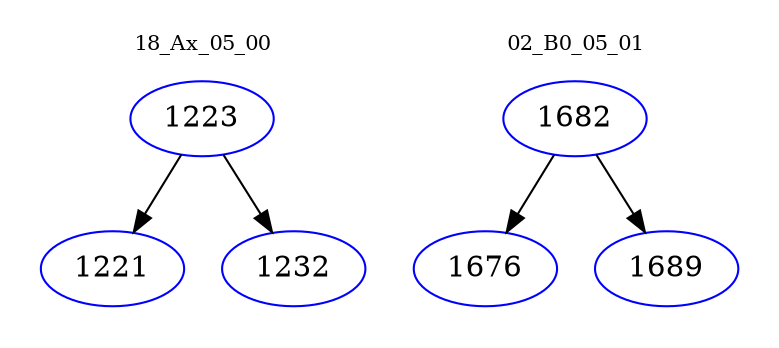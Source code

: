 digraph{
subgraph cluster_0 {
color = white
label = "18_Ax_05_00";
fontsize=10;
T0_1223 [label="1223", color="blue"]
T0_1223 -> T0_1221 [color="black"]
T0_1221 [label="1221", color="blue"]
T0_1223 -> T0_1232 [color="black"]
T0_1232 [label="1232", color="blue"]
}
subgraph cluster_1 {
color = white
label = "02_B0_05_01";
fontsize=10;
T1_1682 [label="1682", color="blue"]
T1_1682 -> T1_1676 [color="black"]
T1_1676 [label="1676", color="blue"]
T1_1682 -> T1_1689 [color="black"]
T1_1689 [label="1689", color="blue"]
}
}
